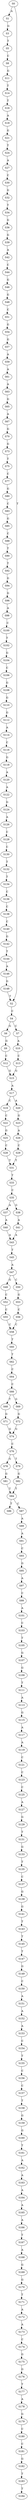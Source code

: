 strict digraph  {
	S0 -> S1 [ label = A ];
	S0 -> S2 [ label = T ];
	S1 -> S3 [ label = G ];
	S2 -> S4 [ label = C ];
	S3 -> S5 [ label = T ];
	S4 -> S6 [ label = G ];
	S4 -> S7 [ label = C ];
	S5 -> S8 [ label = C ];
	S6 -> S9 [ label = G ];
	S7 -> S10 [ label = A ];
	S8 -> S11 [ label = G ];
	S9 -> S12 [ label = C ];
	S10 -> S13 [ label = C ];
	S11 -> S14 [ label = T ];
	S12 -> S15 [ label = G ];
	S13 -> S15 [ label = G ];
	S14 -> S16 [ label = T ];
	S15 -> S17 [ label = A ];
	S16 -> S18 [ label = A ];
	S17 -> S19 [ label = C ];
	S17 -> S20 [ label = A ];
	S18 -> S21 [ label = G ];
	S19 -> S22 [ label = C ];
	S20 -> S23 [ label = G ];
	S21 -> S24 [ label = T ];
	S22 -> S25 [ label = G ];
	S23 -> S26 [ label = A ];
	S24 -> S27 [ label = A ];
	S25 -> S28 [ label = C ];
	S26 -> S29 [ label = C ];
	S27 -> S30 [ label = C ];
	S28 -> S31 [ label = T ];
	S29 -> S31 [ label = T ];
	S30 -> S32 [ label = G ];
	S31 -> S33 [ label = T ];
	S32 -> S34 [ label = T ];
	S33 -> S35 [ label = C ];
	S34 -> S36 [ label = G ];
	S35 -> S37 [ label = A ];
	S35 -> S38 [ label = G ];
	S36 -> S39 [ label = G ];
	S37 -> S40 [ label = A ];
	S38 -> S41 [ label = A ];
	S39 -> S42 [ label = A ];
	S40 -> S43 [ label = A ];
	S41 -> S43 [ label = A ];
	S42 -> S44 [ label = C ];
	S43 -> S45 [ label = T ];
	S44 -> S46 [ label = G ];
	S45 -> S47 [ label = A ];
	S46 -> S48 [ label = G ];
	S47 -> S49 [ label = G ];
	S47 -> S50 [ label = C ];
	S48 -> S51 [ label = C ];
	S49 -> S52 [ label = C ];
	S50 -> S53 [ label = G ];
	S51 -> S54 [ label = G ];
	S52 -> S55 [ label = C ];
	S53 -> S56 [ label = C ];
	S54 -> S57 [ label = G ];
	S55 -> S58 [ label = C ];
	S56 -> S58 [ label = C ];
	S57 -> S59 [ label = A ];
	S58 -> S60 [ label = T ];
	S59 -> S61 [ label = A ];
	S60 -> S62 [ label = T ];
	S61 -> S63 [ label = A ];
	S62 -> S64 [ label = C ];
	S63 -> S65 [ label = G ];
	S64 -> S66 [ label = C ];
	S65 -> S67 [ label = A ];
	S66 -> S68 [ label = T ];
	S66 -> S69 [ label = G ];
	S67 -> S70 [ label = G ];
	S68 -> S71 [ label = G ];
	S69 -> S72 [ label = G ];
	S70 -> S73 [ label = G ];
	S71 -> S74 [ label = G ];
	S72 -> S74 [ label = G ];
	S73 -> S75 [ label = T ];
	S74 -> S76 [ label = C ];
	S75 -> S77 [ label = C ];
	S76 -> S78 [ label = G ];
	S76 -> S79 [ label = T ];
	S77 -> S80 [ label = G ];
	S78 -> S81 [ label = G ];
	S79 -> S82 [ label = G ];
	S80 -> S83 [ label = C ];
	S81 -> S84 [ label = T ];
	S82 -> S84 [ label = T ];
	S83 -> S85 [ label = G ];
	S84 -> S86 [ label = T ];
	S84 -> S87 [ label = C ];
	S85 -> S88 [ label = C ];
	S87 -> S89 [ label = A ];
	S88 -> S90 [ label = T ];
	S89 -> S91 [ label = A ];
	S90 -> S92 [ label = T ];
	S91 -> S93 [ label = C ];
	S92 -> S94 [ label = G ];
	S93 -> S95 [ label = G ];
	S94 -> S96 [ label = G ];
	S95 -> S97 [ label = A ];
	S96 -> S98 [ label = A ];
	S97 -> S99 [ label = C ];
	S98 -> S100 [ label = C ];
	S99 -> S101 [ label = A ];
	S100 -> S102 [ label = T ];
	S101 -> S103 [ label = C ];
	S102 -> S104 [ label = G ];
	S103 -> S105 [ label = T ];
	S104 -> S106 [ label = C ];
	S105 -> S107 [ label = G ];
	S106 -> S108 [ label = G ];
	S107 -> S109 [ label = G ];
	S108 -> S110 [ label = G ];
	S109 -> S111 [ label = T ];
	S110 -> S112 [ label = G ];
	S111 -> S113 [ label = A ];
	S112 -> S114 [ label = A ];
	S113 -> S115 [ label = G ];
	S114 -> S116 [ label = C ];
	S115 -> S117 [ label = A ];
	S116 -> S118 [ label = G ];
	S117 -> S119 [ label = A ];
	S118 -> S120 [ label = A ];
	S119 -> S121 [ label = C ];
	S120 -> S122 [ label = A ];
	S121 -> S123 [ label = C ];
	S122 -> S124 [ label = G ];
	S123 -> S125 [ label = C ];
	S124 -> S126 [ label = A ];
	S125 -> S127 [ label = A ];
	S126 -> S128 [ label = C ];
	S127 -> S129 [ label = G ];
	S128 -> S130 [ label = C ];
	S129 -> S131 [ label = T ];
	S130 -> S132 [ label = T ];
	S131 -> S133 [ label = G ];
	S132 -> S134 [ label = T ];
	S133 -> S135 [ label = T ];
	S134 -> S136 [ label = C ];
	S135 -> S137 [ label = C ];
	S136 -> S138 [ label = C ];
	S137 -> S139 [ label = G ];
	S138 -> S140 [ label = C ];
	S139 -> S141 [ label = G ];
	S140 -> S142 [ label = G ];
	S141 -> S143 [ label = T ];
	S142 -> S144 [ label = T ];
	S143 -> S145 [ label = T ];
	S144 -> S146 [ label = A ];
	S145 -> S147 [ label = T ];
	S146 -> S148 [ label = G ];
	S147 -> S149 [ label = G ];
	S148 -> S2 [ label = T ];
	S149 -> S150 [ label = C ];
	S150 -> S151 [ label = A ];
	S151 -> S152 [ label = A ];
	S152 -> S153 [ label = A ];
	S153 -> S154 [ label = C ];
	S154 -> S155 [ label = T ];
	S155 -> S156 [ label = C ];
	S156 -> S157 [ label = C ];
	S157 -> S158 [ label = T ];
	S158 -> S159 [ label = G ];
	S159 -> S160 [ label = G ];
	S160 -> S161 [ label = T ];
	S161 -> S162 [ label = A ];
	S162 -> S163 [ label = A ];
	S163 -> S164 [ label = A ];
	S164 -> S165 [ label = A ];
	S165 -> S166 [ label = A ];
	S166 -> S167 [ label = T ];
	S167 -> S168 [ label = A ];
	S168 -> S169 [ label = G ];
	S169 -> S170 [ label = G ];
	S170 -> S171 [ label = T ];
	S171 -> S172 [ label = A ];
	S172 -> S173 [ label = A ];
	S173 -> S174 [ label = C ];
	S174 -> S175 [ label = G ];
	S175 -> S176 [ label = G ];
	S176 -> S177 [ label = T ];
	S177 -> S178 [ label = A ];
	S178 -> S179 [ label = G ];
	S179 -> S180 [ label = C ];
	S180 -> S181 [ label = C ];
	S181 -> S182 [ label = G ];
	S182 -> S183 [ label = T ];
	S183 -> S184 [ label = T ];
}
